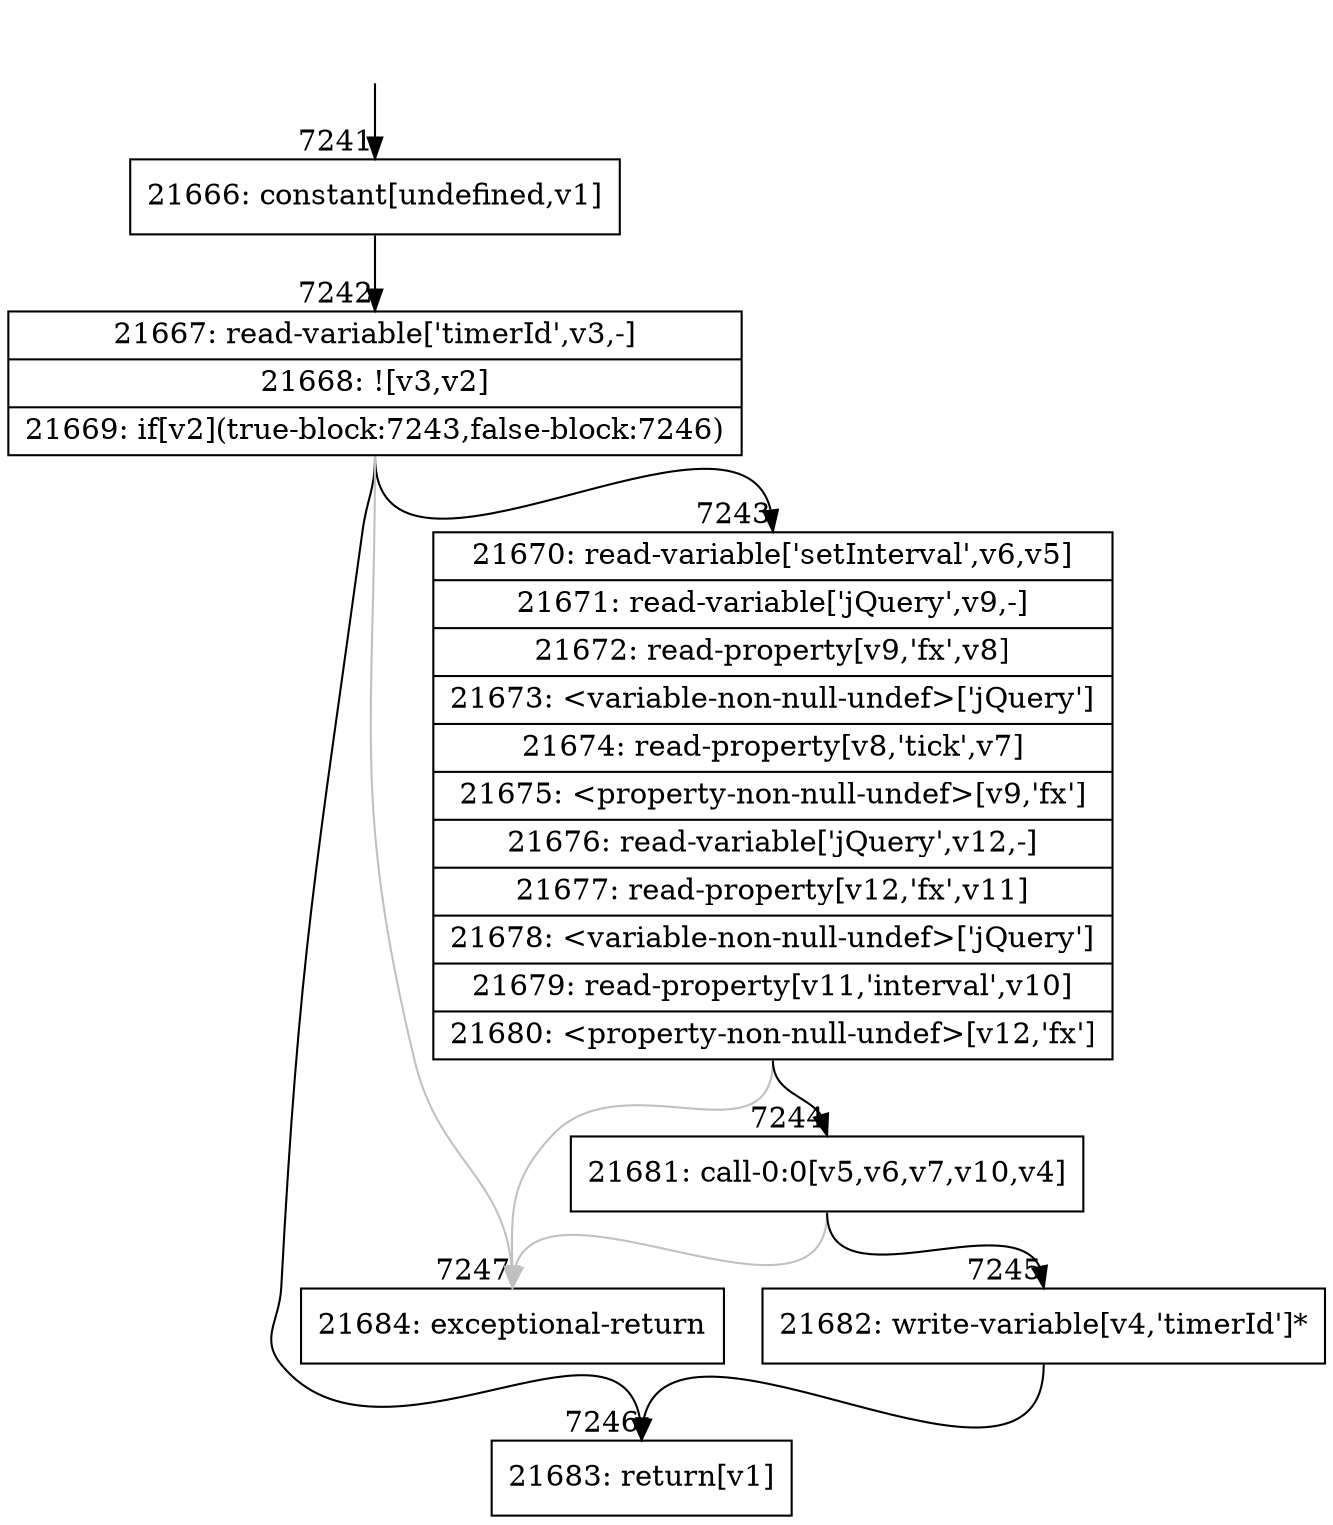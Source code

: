digraph {
rankdir="TD"
BB_entry444[shape=none,label=""];
BB_entry444 -> BB7241 [tailport=s, headport=n, headlabel="    7241"]
BB7241 [shape=record label="{21666: constant[undefined,v1]}" ] 
BB7241 -> BB7242 [tailport=s, headport=n, headlabel="      7242"]
BB7242 [shape=record label="{21667: read-variable['timerId',v3,-]|21668: ![v3,v2]|21669: if[v2](true-block:7243,false-block:7246)}" ] 
BB7242 -> BB7243 [tailport=s, headport=n, headlabel="      7243"]
BB7242 -> BB7246 [tailport=s, headport=n, headlabel="      7246"]
BB7242 -> BB7247 [tailport=s, headport=n, color=gray, headlabel="      7247"]
BB7243 [shape=record label="{21670: read-variable['setInterval',v6,v5]|21671: read-variable['jQuery',v9,-]|21672: read-property[v9,'fx',v8]|21673: \<variable-non-null-undef\>['jQuery']|21674: read-property[v8,'tick',v7]|21675: \<property-non-null-undef\>[v9,'fx']|21676: read-variable['jQuery',v12,-]|21677: read-property[v12,'fx',v11]|21678: \<variable-non-null-undef\>['jQuery']|21679: read-property[v11,'interval',v10]|21680: \<property-non-null-undef\>[v12,'fx']}" ] 
BB7243 -> BB7244 [tailport=s, headport=n, headlabel="      7244"]
BB7243 -> BB7247 [tailport=s, headport=n, color=gray]
BB7244 [shape=record label="{21681: call-0:0[v5,v6,v7,v10,v4]}" ] 
BB7244 -> BB7245 [tailport=s, headport=n, headlabel="      7245"]
BB7244 -> BB7247 [tailport=s, headport=n, color=gray]
BB7245 [shape=record label="{21682: write-variable[v4,'timerId']*}" ] 
BB7245 -> BB7246 [tailport=s, headport=n]
BB7246 [shape=record label="{21683: return[v1]}" ] 
BB7247 [shape=record label="{21684: exceptional-return}" ] 
}
